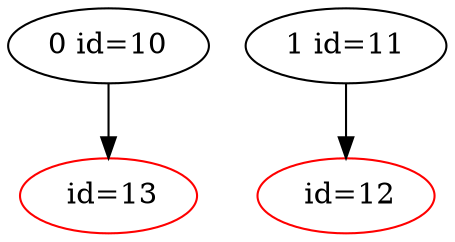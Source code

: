 digraph G {
    v10 [label="0 id=10"];
    v10 -> v13;
    v11 [label="1 id=11"];
    v11 -> v12;
    v12 [color=red];
    v12 [label=" id=12"];
    v13 [color=red];
    v13 [label=" id=13"];
}